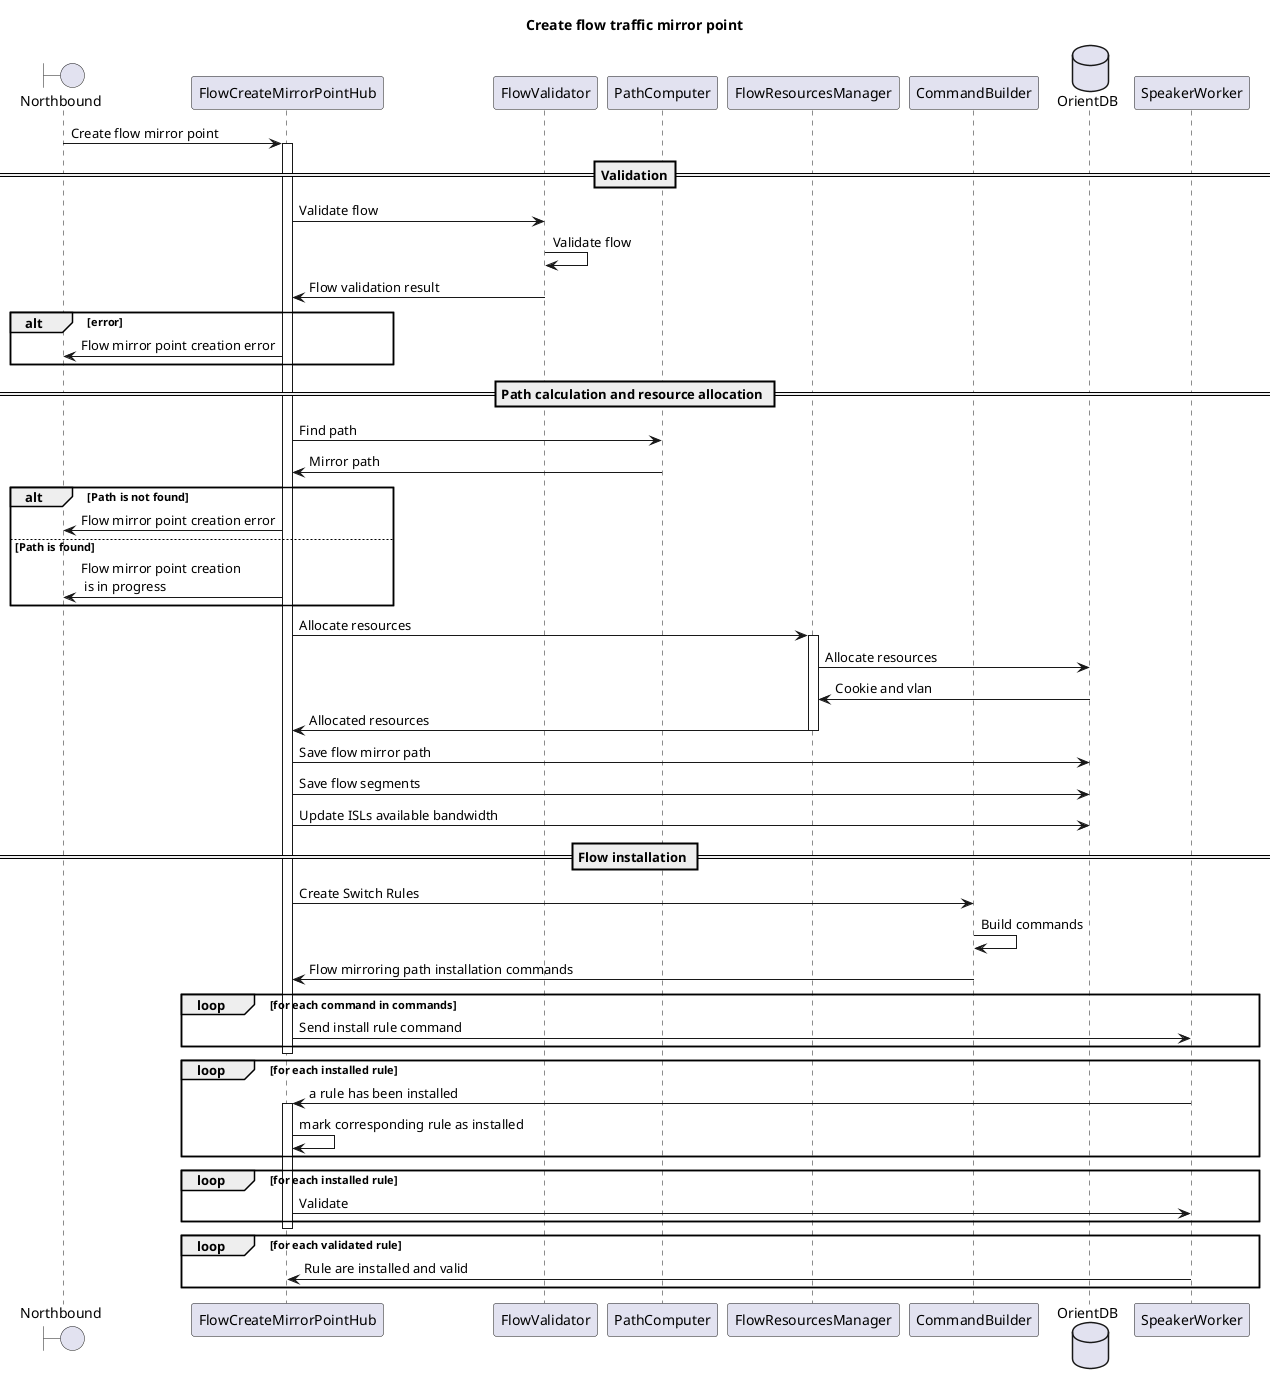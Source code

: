 @startuml
title Create flow traffic mirror point

boundary Northbound
participant FlowCreateMirrorPointHub
participant FlowValidator
participant PathComputer
participant FlowResourcesManager
participant CommandBuilder
database OrientDB
participant SpeakerWorker

Northbound -> FlowCreateMirrorPointHub : Create flow mirror point
activate FlowCreateMirrorPointHub
 ==Validation==
FlowCreateMirrorPointHub -> FlowValidator : Validate flow
FlowValidator -> FlowValidator : Validate flow
FlowCreateMirrorPointHub <- FlowValidator : Flow validation result
alt error
    Northbound <- FlowCreateMirrorPointHub : Flow mirror point creation error
end

 == Path calculation and resource allocation ==
FlowCreateMirrorPointHub -> PathComputer : Find path
FlowCreateMirrorPointHub <- PathComputer : Mirror path
alt Path is not found
    Northbound <- FlowCreateMirrorPointHub : Flow mirror point creation error
else Path is found
    Northbound <- FlowCreateMirrorPointHub : Flow mirror point creation\n is in progress
end

FlowCreateMirrorPointHub -> FlowResourcesManager : Allocate resources
activate FlowResourcesManager
FlowResourcesManager -> OrientDB : Allocate resources
FlowResourcesManager <- OrientDB : Cookie and vlan
FlowCreateMirrorPointHub <- FlowResourcesManager : Allocated resources
deactivate FlowResourcesManager

FlowCreateMirrorPointHub -> OrientDB : Save flow mirror path
FlowCreateMirrorPointHub -> OrientDB : Save flow segments
FlowCreateMirrorPointHub -> OrientDB : Update ISLs available bandwidth

 == Flow installation ==
FlowCreateMirrorPointHub -> CommandBuilder : Create Switch Rules
CommandBuilder -> CommandBuilder : Build commands

FlowCreateMirrorPointHub <- CommandBuilder: Flow mirroring path installation commands
loop for each command in commands
    FlowCreateMirrorPointHub -> SpeakerWorker : Send install rule command
end
deactivate FlowCreateMirrorPointHub

loop for each installed rule
    FlowCreateMirrorPointHub <- SpeakerWorker : a rule has been installed
    activate FlowCreateMirrorPointHub
    FlowCreateMirrorPointHub -> FlowCreateMirrorPointHub : mark corresponding rule as installed
end

loop for each installed rule
    FlowCreateMirrorPointHub -> SpeakerWorker : Validate 
end
deactivate FlowCreateMirrorPointHub

loop for each validated rule
    FlowCreateMirrorPointHub <- SpeakerWorker : Rule are installed and valid
end


@enduml